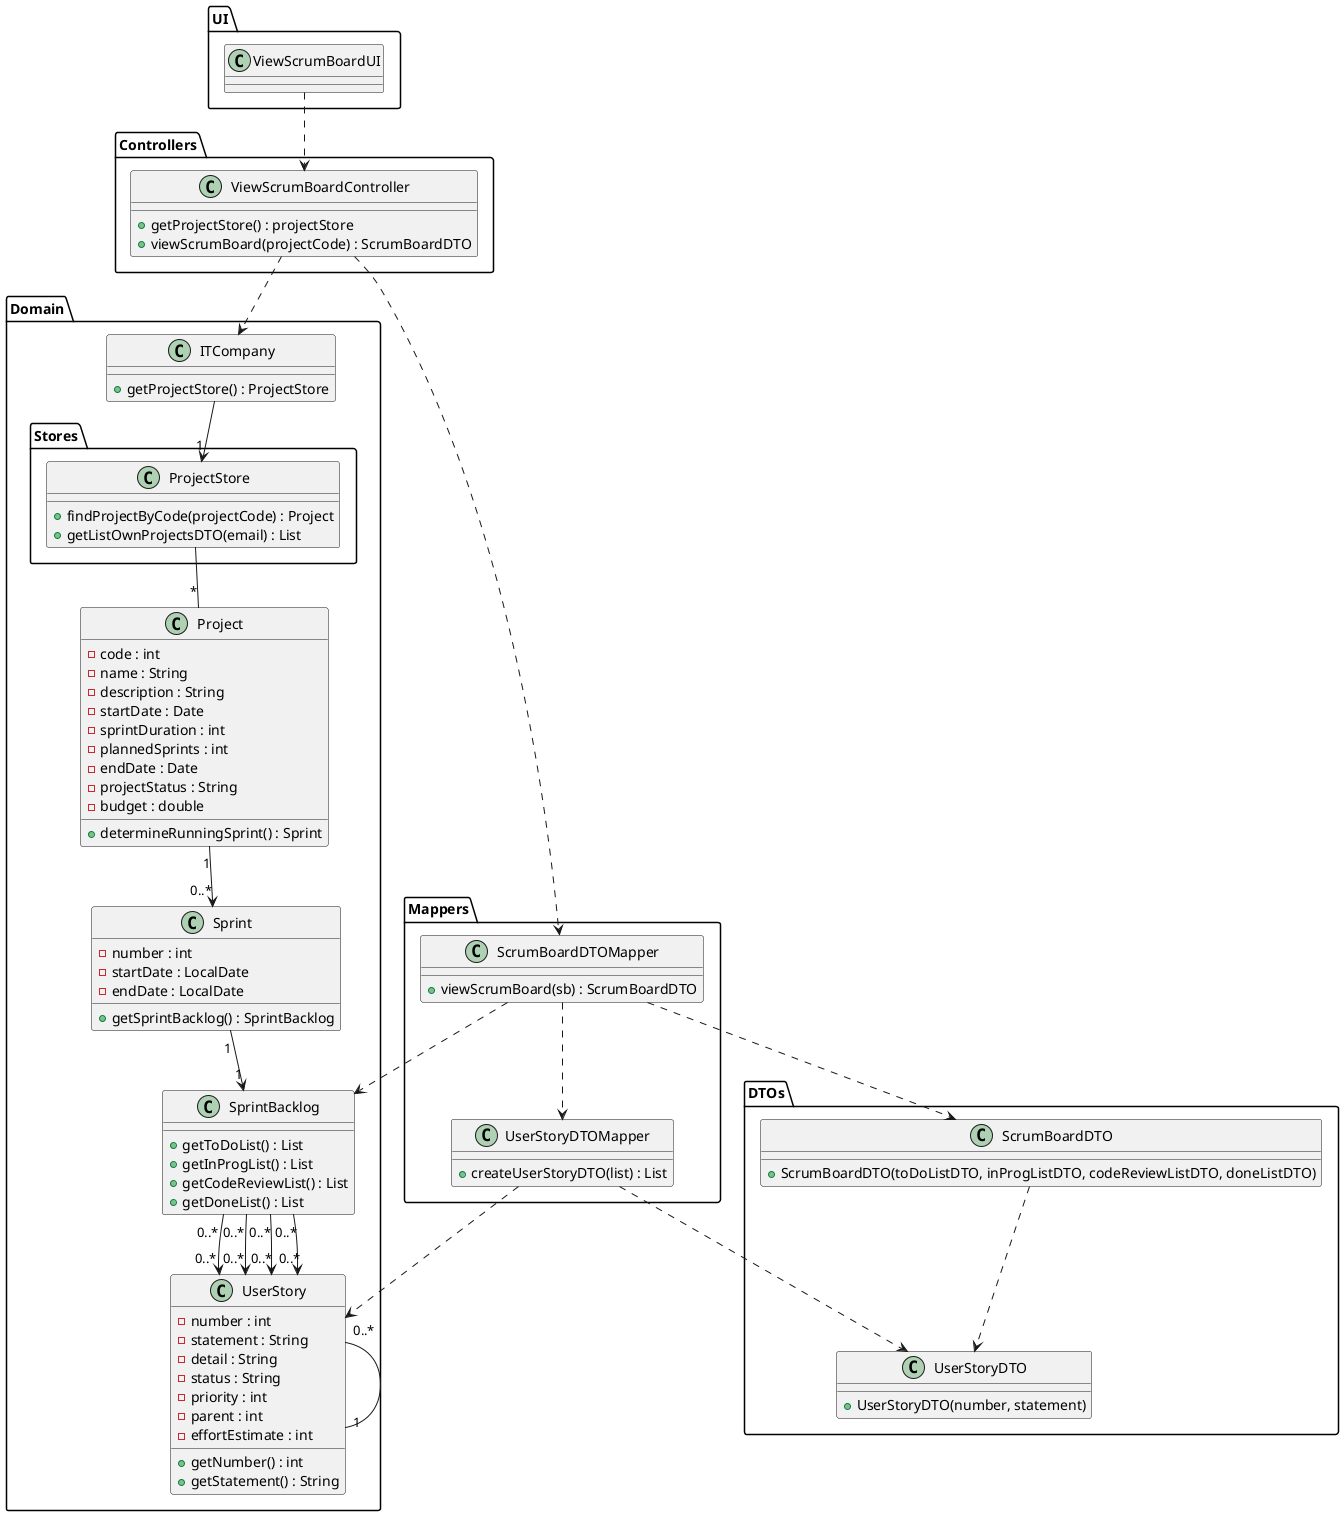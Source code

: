 @startuml
package UI {
	class ViewScrumBoardUI
}

package Controllers {
	class ViewScrumBoardController {
		+getProjectStore() : projectStore
		+viewScrumBoard(projectCode) : ScrumBoardDTO
	}

}

package Domain {
	package Stores {
		class ProjectStore {
			+findProjectByCode(projectCode) : Project
			+getListOwnProjectsDTO(email) : List
		}

	}

	class ITCompany {
		+getProjectStore() : ProjectStore
	}

	class Project {
		-code : int
		-name : String
		-description : String
		-startDate : Date
		-sprintDuration : int
		-plannedSprints : int
		-endDate : Date
		-projectStatus : String
		-budget : double
		+determineRunningSprint() : Sprint
	}

	class UserStory {
		-number : int
		-statement : String
		-detail : String
		-status : String
		-priority : int
		-parent : int
		-effortEstimate : int
		+getNumber() : int
		+getStatement() : String
	}

	class Sprint {
		-number : int
		-startDate : LocalDate
		-endDate : LocalDate
		+getSprintBacklog() : SprintBacklog
	}

	class SprintBacklog {
		+getToDoList() : List
		+getInProgList() : List
		+getCodeReviewList() : List
		+getDoneList() : List
	}

}

package Mappers {
	class ScrumBoardDTOMapper {
		+viewScrumBoard(sb) : ScrumBoardDTO
	}

	class UserStoryDTOMapper {
		+createUserStoryDTO(list) : List
	}

}

package DTOs {
	class ScrumBoardDTO {
		+ScrumBoardDTO(toDoListDTO, inProgListDTO, codeReviewListDTO, doneListDTO)
	}

	class UserStoryDTO {
		+UserStoryDTO(number, statement)
	}

}


ScrumBoardDTO ..> UserStoryDTO
ScrumBoardDTOMapper ..> UserStoryDTOMapper
UserStoryDTOMapper ..> UserStory
ScrumBoardDTOMapper ..> SprintBacklog
ViewScrumBoardController ..> ScrumBoardDTOMapper
ScrumBoardDTOMapper ..> ScrumBoardDTO
UserStoryDTOMapper ..> UserStoryDTO
SprintBacklog "0..*" --> "0..*" UserStory
SprintBacklog "0..*" --> "0..*" UserStory
SprintBacklog "0..*" --> "0..*" UserStory
SprintBacklog "0..*" --> "0..*" UserStory
ViewScrumBoardUI ..> ViewScrumBoardController
Sprint "1" --> "1" SprintBacklog
Project "1" --> "0..*" Sprint
UserStory "0..*" -- "1" UserStory
ITCompany --> "1" ProjectStore
ProjectStore -- "*" Project
ViewScrumBoardController ..> ITCompany
@enduml